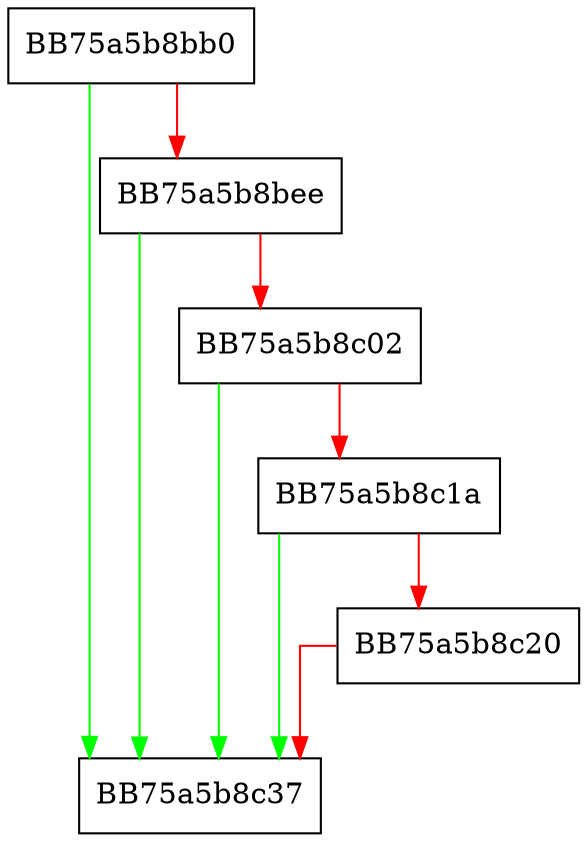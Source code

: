 digraph OnSetExtensions {
  node [shape="box"];
  graph [splines=ortho];
  BB75a5b8bb0 -> BB75a5b8c37 [color="green"];
  BB75a5b8bb0 -> BB75a5b8bee [color="red"];
  BB75a5b8bee -> BB75a5b8c37 [color="green"];
  BB75a5b8bee -> BB75a5b8c02 [color="red"];
  BB75a5b8c02 -> BB75a5b8c37 [color="green"];
  BB75a5b8c02 -> BB75a5b8c1a [color="red"];
  BB75a5b8c1a -> BB75a5b8c37 [color="green"];
  BB75a5b8c1a -> BB75a5b8c20 [color="red"];
  BB75a5b8c20 -> BB75a5b8c37 [color="red"];
}